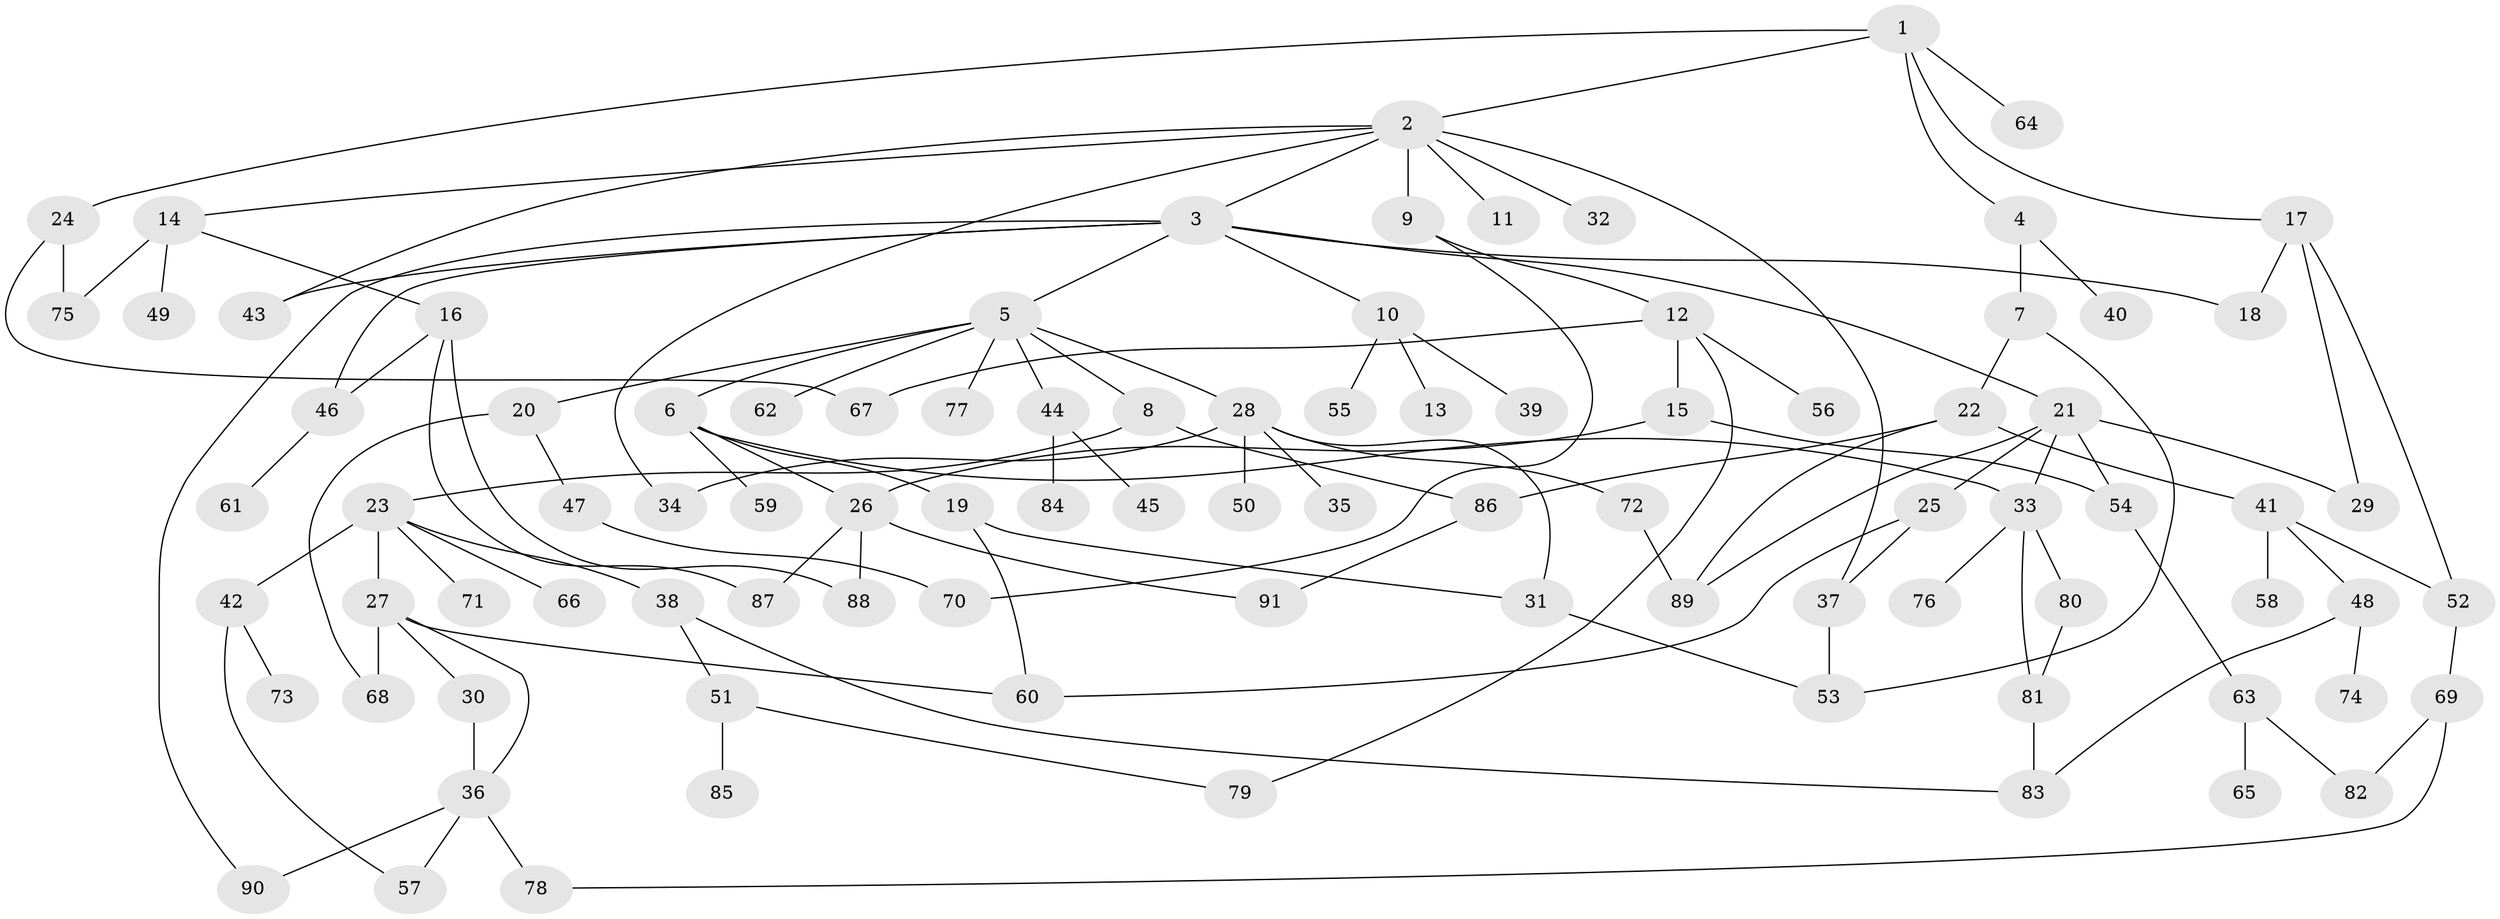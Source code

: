 // coarse degree distribution, {6: 0.06521739130434782, 4: 0.30434782608695654, 3: 0.2391304347826087, 2: 0.2391304347826087, 7: 0.021739130434782608, 1: 0.08695652173913043, 5: 0.043478260869565216}
// Generated by graph-tools (version 1.1) at 2025/36/03/04/25 23:36:01]
// undirected, 91 vertices, 124 edges
graph export_dot {
  node [color=gray90,style=filled];
  1;
  2;
  3;
  4;
  5;
  6;
  7;
  8;
  9;
  10;
  11;
  12;
  13;
  14;
  15;
  16;
  17;
  18;
  19;
  20;
  21;
  22;
  23;
  24;
  25;
  26;
  27;
  28;
  29;
  30;
  31;
  32;
  33;
  34;
  35;
  36;
  37;
  38;
  39;
  40;
  41;
  42;
  43;
  44;
  45;
  46;
  47;
  48;
  49;
  50;
  51;
  52;
  53;
  54;
  55;
  56;
  57;
  58;
  59;
  60;
  61;
  62;
  63;
  64;
  65;
  66;
  67;
  68;
  69;
  70;
  71;
  72;
  73;
  74;
  75;
  76;
  77;
  78;
  79;
  80;
  81;
  82;
  83;
  84;
  85;
  86;
  87;
  88;
  89;
  90;
  91;
  1 -- 2;
  1 -- 4;
  1 -- 17;
  1 -- 24;
  1 -- 64;
  2 -- 3;
  2 -- 9;
  2 -- 11;
  2 -- 14;
  2 -- 32;
  2 -- 43;
  2 -- 34;
  2 -- 37;
  3 -- 5;
  3 -- 10;
  3 -- 21;
  3 -- 90;
  3 -- 46;
  3 -- 43;
  3 -- 18;
  4 -- 7;
  4 -- 40;
  5 -- 6;
  5 -- 8;
  5 -- 20;
  5 -- 28;
  5 -- 44;
  5 -- 62;
  5 -- 77;
  6 -- 19;
  6 -- 59;
  6 -- 33;
  6 -- 26;
  7 -- 22;
  7 -- 53;
  8 -- 23;
  8 -- 86;
  9 -- 12;
  9 -- 70;
  10 -- 13;
  10 -- 39;
  10 -- 55;
  12 -- 15;
  12 -- 56;
  12 -- 67;
  12 -- 79;
  14 -- 16;
  14 -- 49;
  14 -- 75;
  15 -- 26;
  15 -- 54;
  16 -- 46;
  16 -- 87;
  16 -- 88;
  17 -- 18;
  17 -- 52;
  17 -- 29;
  19 -- 31;
  19 -- 60;
  20 -- 47;
  20 -- 68;
  21 -- 25;
  21 -- 29;
  21 -- 33;
  21 -- 89;
  21 -- 54;
  22 -- 41;
  22 -- 86;
  22 -- 89;
  23 -- 27;
  23 -- 38;
  23 -- 42;
  23 -- 66;
  23 -- 71;
  24 -- 75;
  24 -- 67;
  25 -- 37;
  25 -- 60;
  26 -- 87;
  26 -- 88;
  26 -- 91;
  27 -- 30;
  27 -- 36;
  27 -- 68;
  27 -- 60;
  28 -- 31;
  28 -- 34;
  28 -- 35;
  28 -- 50;
  28 -- 72;
  30 -- 36;
  31 -- 53;
  33 -- 76;
  33 -- 80;
  33 -- 81;
  36 -- 57;
  36 -- 78;
  36 -- 90;
  37 -- 53;
  38 -- 51;
  38 -- 83;
  41 -- 48;
  41 -- 58;
  41 -- 52;
  42 -- 73;
  42 -- 57;
  44 -- 45;
  44 -- 84;
  46 -- 61;
  47 -- 70;
  48 -- 74;
  48 -- 83;
  51 -- 79;
  51 -- 85;
  52 -- 69;
  54 -- 63;
  63 -- 65;
  63 -- 82;
  69 -- 82;
  69 -- 78;
  72 -- 89;
  80 -- 81;
  81 -- 83;
  86 -- 91;
}
